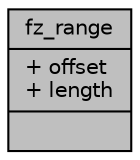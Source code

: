 digraph "fz_range"
{
 // LATEX_PDF_SIZE
  edge [fontname="Helvetica",fontsize="10",labelfontname="Helvetica",labelfontsize="10"];
  node [fontname="Helvetica",fontsize="10",shape=record];
  Node1 [label="{fz_range\n|+ offset\l+ length\l|}",height=0.2,width=0.4,color="black", fillcolor="grey75", style="filled", fontcolor="black",tooltip=" "];
}
